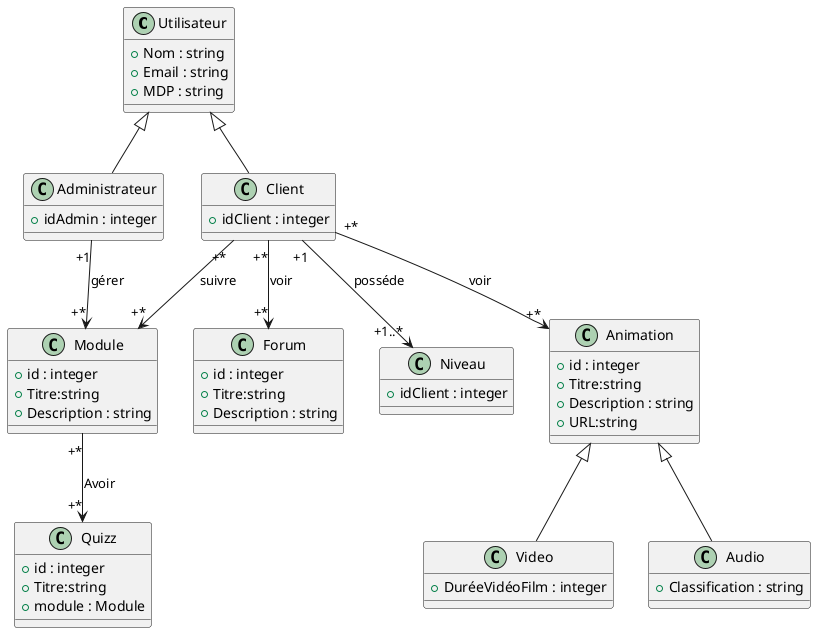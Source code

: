 @startuml DiagrammeDeClasse1

class Utilisateur { 
    +Nom : string 
    +Email : string 
    +MDP : string 
}
class Client extends Utilisateur {
    +idClient : integer 
}
class Administrateur extends Utilisateur {
    +idAdmin : integer 

}
class Video extends Animation {
    +DuréeVidéoFilm : integer
}
class Audio extends Animation {
    +Classification : string
}

class Module {
    +id : integer
    +Titre:string
    +Description : string

}
class Forum {
    +id : integer
    +Titre:string
    +Description : string
}
class Animation {
    +id : integer
    +Titre:string
    +Description : string 
    +URL:string
}
class Quizz  {
    +id : integer
    +Titre:string
    +module : Module
}
class Niveau {
    +idClient : integer 
}
Client "+1" --> "+1..*" Niveau : posséde
Administrateur "+1" --> "+*" Module : gérer
Client "+*" --> "+*" Module : suivre
Client "+*" --> "+*" Forum : voir
Client "+*" --> "+*" Animation : voir
Module "+*" --> "+*" Quizz : Avoir  
@enduml